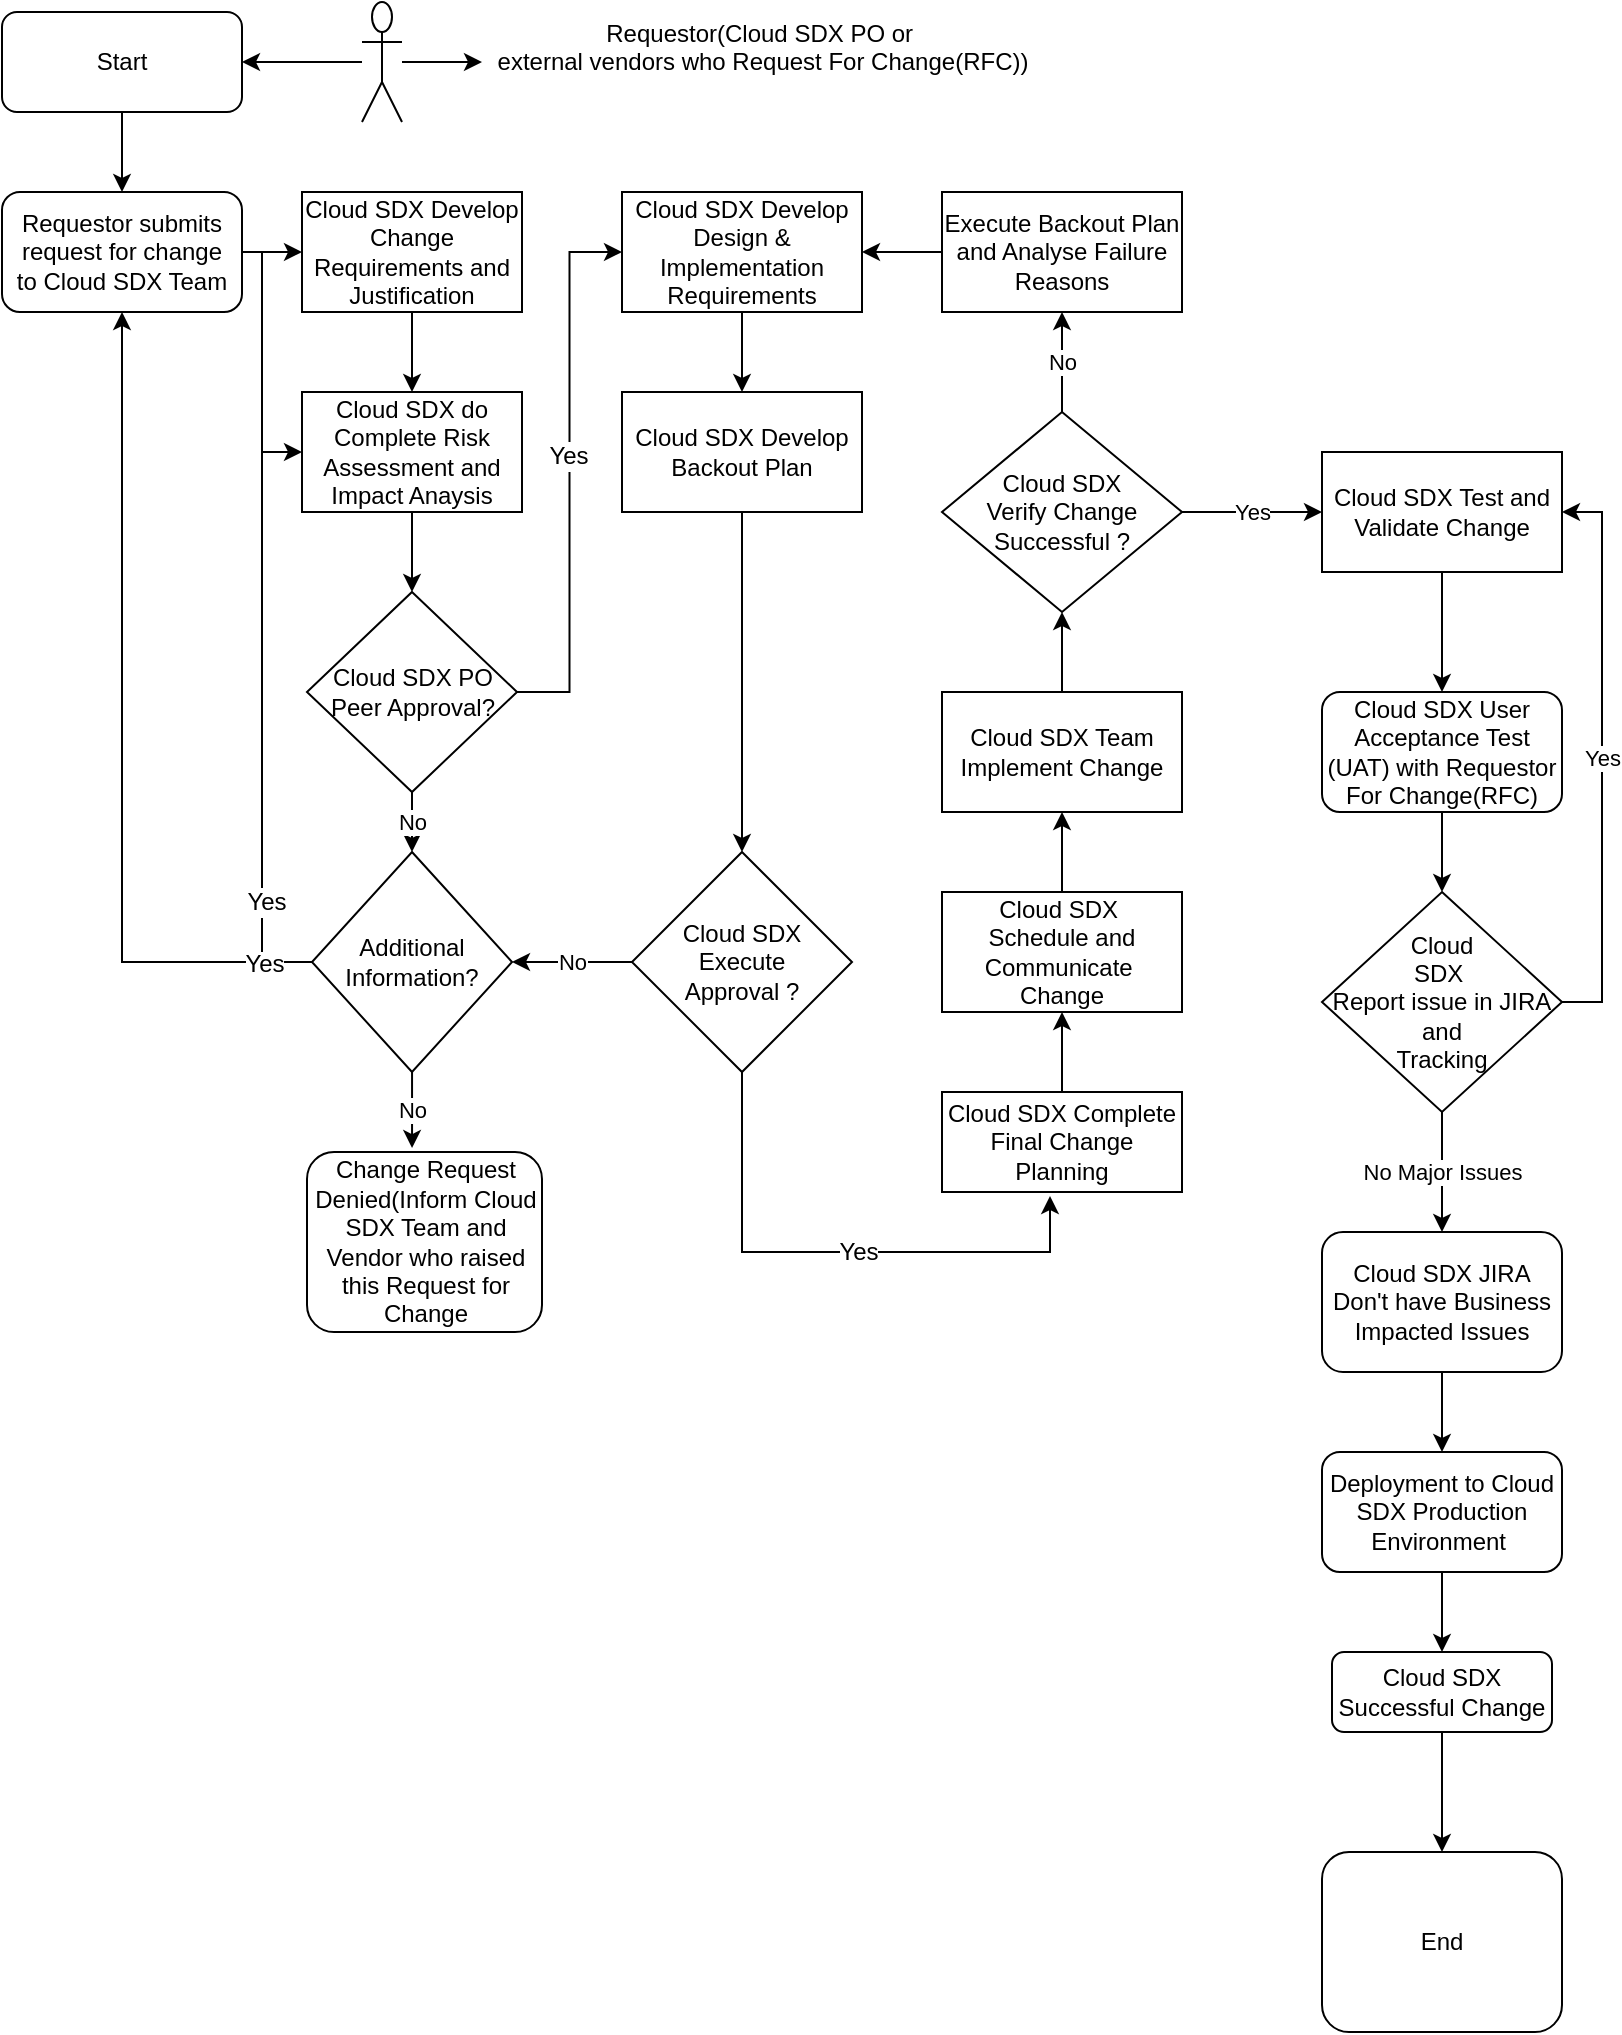 <mxfile version="12.8.8" type="github"><diagram id="NjmL2KRVXPs7EhyStgTJ" name="Page-1"><mxGraphModel dx="946" dy="570" grid="1" gridSize="10" guides="1" tooltips="1" connect="1" arrows="1" fold="1" page="1" pageScale="1" pageWidth="850" pageHeight="1100" math="0" shadow="0"><root><mxCell id="0"/><mxCell id="1" parent="0"/><mxCell id="dvmUtE1jnciUcn-MvVg2-152" value="" style="edgeStyle=orthogonalEdgeStyle;rounded=0;orthogonalLoop=1;jettySize=auto;html=1;" edge="1" parent="1" source="dvmUtE1jnciUcn-MvVg2-2" target="dvmUtE1jnciUcn-MvVg2-136"><mxGeometry relative="1" as="geometry"/></mxCell><mxCell id="dvmUtE1jnciUcn-MvVg2-153" value="" style="edgeStyle=orthogonalEdgeStyle;rounded=0;orthogonalLoop=1;jettySize=auto;html=1;" edge="1" parent="1" source="dvmUtE1jnciUcn-MvVg2-2" target="dvmUtE1jnciUcn-MvVg2-20"><mxGeometry relative="1" as="geometry"/></mxCell><mxCell id="dvmUtE1jnciUcn-MvVg2-2" value="&lt;div&gt;&lt;br&gt;&lt;/div&gt;" style="shape=umlActor;verticalLabelPosition=bottom;labelBackgroundColor=#ffffff;verticalAlign=top;html=1;outlineConnect=0;align=left;" vertex="1" parent="1"><mxGeometry x="190" y="45" width="20" height="60" as="geometry"/></mxCell><mxCell id="dvmUtE1jnciUcn-MvVg2-8" style="edgeStyle=orthogonalEdgeStyle;rounded=0;orthogonalLoop=1;jettySize=auto;html=1;exitX=1;exitY=0.5;exitDx=0;exitDy=0;entryX=0;entryY=0.5;entryDx=0;entryDy=0;" edge="1" parent="1" target="dvmUtE1jnciUcn-MvVg2-7"><mxGeometry relative="1" as="geometry"><mxPoint x="130" y="170" as="sourcePoint"/><Array as="points"><mxPoint x="130" y="170"/></Array></mxGeometry></mxCell><mxCell id="dvmUtE1jnciUcn-MvVg2-55" style="edgeStyle=orthogonalEdgeStyle;rounded=0;orthogonalLoop=1;jettySize=auto;html=1;entryX=0.5;entryY=0;entryDx=0;entryDy=0;" edge="1" parent="1" source="dvmUtE1jnciUcn-MvVg2-7" target="dvmUtE1jnciUcn-MvVg2-23"><mxGeometry relative="1" as="geometry"/></mxCell><mxCell id="dvmUtE1jnciUcn-MvVg2-7" value="Cloud SDX Develop Change Requirements and Justification" style="rounded=0;whiteSpace=wrap;html=1;" vertex="1" parent="1"><mxGeometry x="160" y="140" width="110" height="60" as="geometry"/></mxCell><mxCell id="dvmUtE1jnciUcn-MvVg2-45" style="edgeStyle=orthogonalEdgeStyle;rounded=0;orthogonalLoop=1;jettySize=auto;html=1;entryX=0.5;entryY=0;entryDx=0;entryDy=0;" edge="1" parent="1" source="dvmUtE1jnciUcn-MvVg2-9" target="dvmUtE1jnciUcn-MvVg2-24"><mxGeometry relative="1" as="geometry"/></mxCell><mxCell id="dvmUtE1jnciUcn-MvVg2-9" value="Cloud SDX Develop Design &amp;amp; Implementation Requirements" style="rounded=0;whiteSpace=wrap;html=1;" vertex="1" parent="1"><mxGeometry x="320" y="140" width="120" height="60" as="geometry"/></mxCell><mxCell id="dvmUtE1jnciUcn-MvVg2-20" value="&lt;div&gt;Requestor(Cloud SDX PO or&amp;nbsp;&lt;/div&gt;&lt;div&gt;external vendors who Request For Change(RFC))&lt;/div&gt;&lt;div&gt;&lt;br style=&quot;text-align: left ; background-color: rgb(255 , 255 , 255)&quot;&gt;&lt;/div&gt;" style="text;html=1;align=center;verticalAlign=middle;resizable=0;points=[];autosize=1;" vertex="1" parent="1"><mxGeometry x="250" y="50" width="280" height="50" as="geometry"/></mxCell><mxCell id="dvmUtE1jnciUcn-MvVg2-44" style="edgeStyle=orthogonalEdgeStyle;rounded=0;orthogonalLoop=1;jettySize=auto;html=1;entryX=1;entryY=0.5;entryDx=0;entryDy=0;" edge="1" parent="1" source="dvmUtE1jnciUcn-MvVg2-21" target="dvmUtE1jnciUcn-MvVg2-9"><mxGeometry relative="1" as="geometry"/></mxCell><mxCell id="dvmUtE1jnciUcn-MvVg2-21" value="Execute Backout Plan and Analyse Failure Reasons" style="rounded=0;whiteSpace=wrap;html=1;" vertex="1" parent="1"><mxGeometry x="480" y="140" width="120" height="60" as="geometry"/></mxCell><mxCell id="dvmUtE1jnciUcn-MvVg2-56" value="" style="edgeStyle=orthogonalEdgeStyle;rounded=0;orthogonalLoop=1;jettySize=auto;html=1;" edge="1" parent="1" source="dvmUtE1jnciUcn-MvVg2-23" target="dvmUtE1jnciUcn-MvVg2-25"><mxGeometry relative="1" as="geometry"><Array as="points"><mxPoint x="215" y="340"/><mxPoint x="215" y="340"/></Array></mxGeometry></mxCell><mxCell id="dvmUtE1jnciUcn-MvVg2-23" value="Cloud SDX do Complete Risk Assessment and Impact Anaysis" style="rounded=0;whiteSpace=wrap;html=1;" vertex="1" parent="1"><mxGeometry x="160" y="240" width="110" height="60" as="geometry"/></mxCell><mxCell id="dvmUtE1jnciUcn-MvVg2-48" style="edgeStyle=orthogonalEdgeStyle;rounded=0;orthogonalLoop=1;jettySize=auto;html=1;" edge="1" parent="1" source="dvmUtE1jnciUcn-MvVg2-24" target="dvmUtE1jnciUcn-MvVg2-28"><mxGeometry relative="1" as="geometry"/></mxCell><mxCell id="dvmUtE1jnciUcn-MvVg2-24" value="&lt;span style=&quot;white-space: normal&quot;&gt;Cloud SDX Develop Backout Plan&lt;/span&gt;" style="rounded=0;whiteSpace=wrap;html=1;" vertex="1" parent="1"><mxGeometry x="320" y="240" width="120" height="60" as="geometry"/></mxCell><mxCell id="dvmUtE1jnciUcn-MvVg2-52" style="edgeStyle=orthogonalEdgeStyle;rounded=0;orthogonalLoop=1;jettySize=auto;html=1;exitX=1;exitY=0.5;exitDx=0;exitDy=0;entryX=0;entryY=0.5;entryDx=0;entryDy=0;" edge="1" parent="1" source="dvmUtE1jnciUcn-MvVg2-25" target="dvmUtE1jnciUcn-MvVg2-9"><mxGeometry relative="1" as="geometry"><mxPoint x="290" y="210" as="targetPoint"/></mxGeometry></mxCell><mxCell id="dvmUtE1jnciUcn-MvVg2-77" value="Yes" style="text;html=1;align=center;verticalAlign=middle;resizable=0;points=[];labelBackgroundColor=#ffffff;" vertex="1" connectable="0" parent="dvmUtE1jnciUcn-MvVg2-52"><mxGeometry x="0.066" y="1" relative="1" as="geometry"><mxPoint as="offset"/></mxGeometry></mxCell><mxCell id="dvmUtE1jnciUcn-MvVg2-59" value="No" style="edgeStyle=orthogonalEdgeStyle;rounded=0;orthogonalLoop=1;jettySize=auto;html=1;entryX=0.5;entryY=0;entryDx=0;entryDy=0;" edge="1" parent="1" source="dvmUtE1jnciUcn-MvVg2-25" target="dvmUtE1jnciUcn-MvVg2-26"><mxGeometry relative="1" as="geometry"/></mxCell><mxCell id="dvmUtE1jnciUcn-MvVg2-25" value="Cloud SDX PO Peer Approval?" style="rhombus;whiteSpace=wrap;html=1;" vertex="1" parent="1"><mxGeometry x="162.5" y="340" width="105" height="100" as="geometry"/></mxCell><mxCell id="dvmUtE1jnciUcn-MvVg2-61" value="No" style="edgeStyle=orthogonalEdgeStyle;rounded=0;orthogonalLoop=1;jettySize=auto;html=1;entryX=0.447;entryY=-0.022;entryDx=0;entryDy=0;entryPerimeter=0;" edge="1" parent="1" source="dvmUtE1jnciUcn-MvVg2-26" target="dvmUtE1jnciUcn-MvVg2-27"><mxGeometry relative="1" as="geometry"/></mxCell><mxCell id="dvmUtE1jnciUcn-MvVg2-141" style="edgeStyle=orthogonalEdgeStyle;rounded=0;orthogonalLoop=1;jettySize=auto;html=1;entryX=0.5;entryY=1;entryDx=0;entryDy=0;" edge="1" parent="1" source="dvmUtE1jnciUcn-MvVg2-26" target="dvmUtE1jnciUcn-MvVg2-62"><mxGeometry relative="1" as="geometry"><mxPoint x="80" y="230" as="targetPoint"/></mxGeometry></mxCell><mxCell id="dvmUtE1jnciUcn-MvVg2-143" value="Yes" style="text;html=1;align=center;verticalAlign=middle;resizable=0;points=[];labelBackgroundColor=#ffffff;" vertex="1" connectable="0" parent="dvmUtE1jnciUcn-MvVg2-141"><mxGeometry x="-0.886" y="1" relative="1" as="geometry"><mxPoint as="offset"/></mxGeometry></mxCell><mxCell id="dvmUtE1jnciUcn-MvVg2-26" value="Additional Information?" style="rhombus;whiteSpace=wrap;html=1;" vertex="1" parent="1"><mxGeometry x="165" y="470" width="100" height="110" as="geometry"/></mxCell><mxCell id="dvmUtE1jnciUcn-MvVg2-27" value="Change Request Denied(Inform Cloud SDX Team and Vendor who raised this Request for Change" style="rounded=1;whiteSpace=wrap;html=1;" vertex="1" parent="1"><mxGeometry x="162.5" y="620" width="117.5" height="90" as="geometry"/></mxCell><mxCell id="dvmUtE1jnciUcn-MvVg2-50" style="edgeStyle=orthogonalEdgeStyle;rounded=0;orthogonalLoop=1;jettySize=auto;html=1;entryX=0.45;entryY=1.04;entryDx=0;entryDy=0;entryPerimeter=0;" edge="1" parent="1" source="dvmUtE1jnciUcn-MvVg2-28" target="dvmUtE1jnciUcn-MvVg2-33"><mxGeometry relative="1" as="geometry"><mxPoint x="540" y="670" as="targetPoint"/><Array as="points"><mxPoint x="380" y="670"/><mxPoint x="534" y="670"/></Array></mxGeometry></mxCell><mxCell id="dvmUtE1jnciUcn-MvVg2-51" value="Yes" style="text;html=1;align=center;verticalAlign=middle;resizable=0;points=[];labelBackgroundColor=#ffffff;" vertex="1" connectable="0" parent="dvmUtE1jnciUcn-MvVg2-50"><mxGeometry x="0.088" relative="1" as="geometry"><mxPoint as="offset"/></mxGeometry></mxCell><mxCell id="dvmUtE1jnciUcn-MvVg2-78" value="No" style="edgeStyle=orthogonalEdgeStyle;rounded=0;orthogonalLoop=1;jettySize=auto;html=1;exitX=0;exitY=0.5;exitDx=0;exitDy=0;entryX=1;entryY=0.5;entryDx=0;entryDy=0;" edge="1" parent="1" source="dvmUtE1jnciUcn-MvVg2-28" target="dvmUtE1jnciUcn-MvVg2-26"><mxGeometry relative="1" as="geometry"/></mxCell><mxCell id="dvmUtE1jnciUcn-MvVg2-28" value="Cloud SDX &lt;br&gt;Execute &lt;br&gt;Approval ?" style="rhombus;whiteSpace=wrap;html=1;" vertex="1" parent="1"><mxGeometry x="325" y="470" width="110" height="110" as="geometry"/></mxCell><mxCell id="dvmUtE1jnciUcn-MvVg2-39" value="Yes" style="edgeStyle=orthogonalEdgeStyle;rounded=0;orthogonalLoop=1;jettySize=auto;html=1;entryX=0;entryY=0.5;entryDx=0;entryDy=0;" edge="1" parent="1" source="dvmUtE1jnciUcn-MvVg2-30" target="dvmUtE1jnciUcn-MvVg2-34"><mxGeometry relative="1" as="geometry"/></mxCell><mxCell id="dvmUtE1jnciUcn-MvVg2-43" value="No" style="edgeStyle=orthogonalEdgeStyle;rounded=0;orthogonalLoop=1;jettySize=auto;html=1;entryX=0.5;entryY=1;entryDx=0;entryDy=0;" edge="1" parent="1" source="dvmUtE1jnciUcn-MvVg2-30" target="dvmUtE1jnciUcn-MvVg2-21"><mxGeometry relative="1" as="geometry"/></mxCell><mxCell id="dvmUtE1jnciUcn-MvVg2-30" value="Cloud SDX &lt;br&gt;Verify Change &lt;br&gt;Successful ?" style="rhombus;whiteSpace=wrap;html=1;" vertex="1" parent="1"><mxGeometry x="480" y="250" width="120" height="100" as="geometry"/></mxCell><mxCell id="dvmUtE1jnciUcn-MvVg2-42" style="edgeStyle=orthogonalEdgeStyle;rounded=0;orthogonalLoop=1;jettySize=auto;html=1;entryX=0.5;entryY=1;entryDx=0;entryDy=0;" edge="1" parent="1" source="dvmUtE1jnciUcn-MvVg2-31" target="dvmUtE1jnciUcn-MvVg2-30"><mxGeometry relative="1" as="geometry"/></mxCell><mxCell id="dvmUtE1jnciUcn-MvVg2-31" value="&lt;span style=&quot;white-space: normal&quot;&gt;Cloud SDX Team Implement Change&lt;/span&gt;" style="rounded=0;whiteSpace=wrap;html=1;" vertex="1" parent="1"><mxGeometry x="480" y="390" width="120" height="60" as="geometry"/></mxCell><mxCell id="dvmUtE1jnciUcn-MvVg2-41" style="edgeStyle=orthogonalEdgeStyle;rounded=0;orthogonalLoop=1;jettySize=auto;html=1;entryX=0.5;entryY=1;entryDx=0;entryDy=0;" edge="1" parent="1" source="dvmUtE1jnciUcn-MvVg2-32" target="dvmUtE1jnciUcn-MvVg2-31"><mxGeometry relative="1" as="geometry"/></mxCell><mxCell id="dvmUtE1jnciUcn-MvVg2-32" value="Cloud SDX&amp;nbsp;&lt;br&gt;Schedule and Communicate&amp;nbsp; Change" style="rounded=0;whiteSpace=wrap;html=1;" vertex="1" parent="1"><mxGeometry x="480" y="490" width="120" height="60" as="geometry"/></mxCell><mxCell id="dvmUtE1jnciUcn-MvVg2-40" style="edgeStyle=orthogonalEdgeStyle;rounded=0;orthogonalLoop=1;jettySize=auto;html=1;entryX=0.5;entryY=1;entryDx=0;entryDy=0;" edge="1" parent="1" source="dvmUtE1jnciUcn-MvVg2-33" target="dvmUtE1jnciUcn-MvVg2-32"><mxGeometry relative="1" as="geometry"/></mxCell><mxCell id="dvmUtE1jnciUcn-MvVg2-33" value="&lt;span style=&quot;white-space: normal&quot;&gt;Cloud SDX Complete Final Change Planning&lt;/span&gt;" style="rounded=0;whiteSpace=wrap;html=1;" vertex="1" parent="1"><mxGeometry x="480" y="590" width="120" height="50" as="geometry"/></mxCell><mxCell id="dvmUtE1jnciUcn-MvVg2-97" value="" style="edgeStyle=orthogonalEdgeStyle;rounded=0;orthogonalLoop=1;jettySize=auto;html=1;" edge="1" parent="1" source="dvmUtE1jnciUcn-MvVg2-34" target="dvmUtE1jnciUcn-MvVg2-95"><mxGeometry relative="1" as="geometry"/></mxCell><mxCell id="dvmUtE1jnciUcn-MvVg2-34" value="Cloud SDX&amp;nbsp;Test and Validate Change" style="rounded=0;whiteSpace=wrap;html=1;" vertex="1" parent="1"><mxGeometry x="670" y="270" width="120" height="60" as="geometry"/></mxCell><mxCell id="dvmUtE1jnciUcn-MvVg2-135" value="" style="edgeStyle=orthogonalEdgeStyle;rounded=0;orthogonalLoop=1;jettySize=auto;html=1;" edge="1" parent="1" source="dvmUtE1jnciUcn-MvVg2-36" target="dvmUtE1jnciUcn-MvVg2-120"><mxGeometry relative="1" as="geometry"/></mxCell><mxCell id="dvmUtE1jnciUcn-MvVg2-36" value="Cloud SDX Successful Change" style="rounded=1;whiteSpace=wrap;html=1;" vertex="1" parent="1"><mxGeometry x="675" y="870" width="110" height="40" as="geometry"/></mxCell><mxCell id="dvmUtE1jnciUcn-MvVg2-62" value="&lt;span style=&quot;white-space: normal&quot;&gt;Requestor submits request for change to&amp;nbsp;&lt;/span&gt;&lt;span style=&quot;white-space: normal&quot;&gt;Cloud SDX Team&lt;/span&gt;&lt;span style=&quot;white-space: normal&quot;&gt;&lt;br&gt;&lt;/span&gt;" style="rounded=1;whiteSpace=wrap;html=1;" vertex="1" parent="1"><mxGeometry x="10" y="140" width="120" height="60" as="geometry"/></mxCell><mxCell id="dvmUtE1jnciUcn-MvVg2-73" value="" style="endArrow=none;html=1;" edge="1" parent="1"><mxGeometry width="50" height="50" relative="1" as="geometry"><mxPoint x="140" y="520" as="sourcePoint"/><mxPoint x="140" y="170" as="targetPoint"/></mxGeometry></mxCell><mxCell id="dvmUtE1jnciUcn-MvVg2-74" value="Yes" style="text;html=1;align=center;verticalAlign=middle;resizable=0;points=[];labelBackgroundColor=#ffffff;" vertex="1" connectable="0" parent="dvmUtE1jnciUcn-MvVg2-73"><mxGeometry x="-0.857" y="-2" relative="1" as="geometry"><mxPoint as="offset"/></mxGeometry></mxCell><mxCell id="dvmUtE1jnciUcn-MvVg2-76" value="" style="endArrow=classic;html=1;entryX=0;entryY=0.5;entryDx=0;entryDy=0;" edge="1" parent="1" target="dvmUtE1jnciUcn-MvVg2-23"><mxGeometry width="50" height="50" relative="1" as="geometry"><mxPoint x="140" y="270" as="sourcePoint"/><mxPoint x="170" y="340" as="targetPoint"/></mxGeometry></mxCell><mxCell id="dvmUtE1jnciUcn-MvVg2-84" value="Yes" style="edgeStyle=orthogonalEdgeStyle;rounded=0;orthogonalLoop=1;jettySize=auto;html=1;entryX=1;entryY=0.5;entryDx=0;entryDy=0;" edge="1" parent="1" source="dvmUtE1jnciUcn-MvVg2-81" target="dvmUtE1jnciUcn-MvVg2-34"><mxGeometry relative="1" as="geometry"><Array as="points"><mxPoint x="810" y="545"/><mxPoint x="810" y="300"/></Array></mxGeometry></mxCell><mxCell id="dvmUtE1jnciUcn-MvVg2-102" value="No Major Issues" style="edgeStyle=orthogonalEdgeStyle;rounded=0;orthogonalLoop=1;jettySize=auto;html=1;" edge="1" parent="1" source="dvmUtE1jnciUcn-MvVg2-81" target="dvmUtE1jnciUcn-MvVg2-100"><mxGeometry relative="1" as="geometry"/></mxCell><mxCell id="dvmUtE1jnciUcn-MvVg2-81" value="Cloud &lt;br&gt;SDX&amp;nbsp;&lt;br&gt;Report issue in JIRA &lt;br&gt;and &lt;br&gt;Tracking" style="rhombus;whiteSpace=wrap;html=1;" vertex="1" parent="1"><mxGeometry x="670" y="490" width="120" height="110" as="geometry"/></mxCell><mxCell id="dvmUtE1jnciUcn-MvVg2-116" value="" style="edgeStyle=orthogonalEdgeStyle;rounded=0;orthogonalLoop=1;jettySize=auto;html=1;" edge="1" parent="1" source="dvmUtE1jnciUcn-MvVg2-95" target="dvmUtE1jnciUcn-MvVg2-81"><mxGeometry relative="1" as="geometry"/></mxCell><mxCell id="dvmUtE1jnciUcn-MvVg2-95" value="Cloud SDX User Acceptance Test&lt;br&gt;(UAT) with Requestor For Change(RFC)" style="rounded=1;whiteSpace=wrap;html=1;" vertex="1" parent="1"><mxGeometry x="670" y="390" width="120" height="60" as="geometry"/></mxCell><mxCell id="dvmUtE1jnciUcn-MvVg2-118" value="" style="edgeStyle=orthogonalEdgeStyle;rounded=0;orthogonalLoop=1;jettySize=auto;html=1;" edge="1" parent="1" source="dvmUtE1jnciUcn-MvVg2-100" target="dvmUtE1jnciUcn-MvVg2-117"><mxGeometry relative="1" as="geometry"/></mxCell><mxCell id="dvmUtE1jnciUcn-MvVg2-100" value="Cloud SDX JIRA Don't have Business&lt;br&gt;Impacted Issues&lt;br&gt;" style="rounded=1;whiteSpace=wrap;html=1;" vertex="1" parent="1"><mxGeometry x="670" y="660" width="120" height="70" as="geometry"/></mxCell><mxCell id="dvmUtE1jnciUcn-MvVg2-119" value="" style="edgeStyle=orthogonalEdgeStyle;rounded=0;orthogonalLoop=1;jettySize=auto;html=1;" edge="1" parent="1" source="dvmUtE1jnciUcn-MvVg2-117" target="dvmUtE1jnciUcn-MvVg2-36"><mxGeometry relative="1" as="geometry"/></mxCell><mxCell id="dvmUtE1jnciUcn-MvVg2-117" value="Deployment to Cloud SDX Production Environment&amp;nbsp;" style="rounded=1;whiteSpace=wrap;html=1;" vertex="1" parent="1"><mxGeometry x="670" y="770" width="120" height="60" as="geometry"/></mxCell><mxCell id="dvmUtE1jnciUcn-MvVg2-120" value="End" style="rounded=1;whiteSpace=wrap;html=1;" vertex="1" parent="1"><mxGeometry x="670" y="970" width="120" height="90" as="geometry"/></mxCell><mxCell id="dvmUtE1jnciUcn-MvVg2-140" value="" style="edgeStyle=orthogonalEdgeStyle;rounded=0;orthogonalLoop=1;jettySize=auto;html=1;" edge="1" parent="1" source="dvmUtE1jnciUcn-MvVg2-136" target="dvmUtE1jnciUcn-MvVg2-62"><mxGeometry relative="1" as="geometry"/></mxCell><mxCell id="dvmUtE1jnciUcn-MvVg2-136" value="Start" style="rounded=1;whiteSpace=wrap;html=1;" vertex="1" parent="1"><mxGeometry x="10" y="50" width="120" height="50" as="geometry"/></mxCell></root></mxGraphModel></diagram></mxfile>